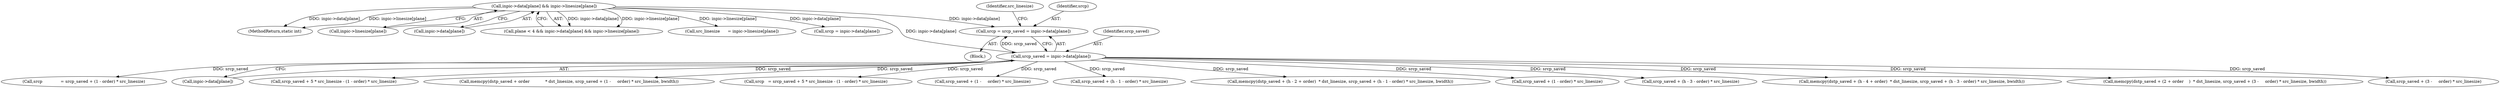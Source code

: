 digraph "0_FFmpeg_e43a0a232dbf6d3c161823c2e07c52e76227a1bc_5@pointer" {
"1000288" [label="(Call,srcp = srcp_saved = inpic->data[plane])"];
"1000290" [label="(Call,srcp_saved = inpic->data[plane])"];
"1000251" [label="(Call,inpic->data[plane] && inpic->linesize[plane])"];
"1000327" [label="(Call,srcp              = srcp_saved + (1 - order) * src_linesize)"];
"1000292" [label="(Call,inpic->data[plane])"];
"1000497" [label="(Call,srcp_saved + 5 * src_linesize - (1 - order) * src_linesize)"];
"1000370" [label="(Call,memcpy(dstp_saved + order            * dst_linesize, srcp_saved + (1 -     order) * src_linesize, bwidth))"];
"1001131" [label="(Call,srcp = inpic->data[plane])"];
"1000247" [label="(Call,plane < 4 && inpic->data[plane] && inpic->linesize[plane])"];
"1000495" [label="(Call,srcp   = srcp_saved + 5 * src_linesize - (1 - order) * src_linesize)"];
"1001159" [label="(MethodReturn,static int)"];
"1000257" [label="(Call,inpic->linesize[plane])"];
"1000252" [label="(Call,inpic->data[plane])"];
"1000291" [label="(Identifier,srcp_saved)"];
"1000297" [label="(Call,src_linesize      = inpic->linesize[plane])"];
"1000251" [label="(Call,inpic->data[plane] && inpic->linesize[plane])"];
"1000290" [label="(Call,srcp_saved = inpic->data[plane])"];
"1000289" [label="(Identifier,srcp)"];
"1000298" [label="(Identifier,src_linesize)"];
"1000264" [label="(Block,)"];
"1000376" [label="(Call,srcp_saved + (1 -     order) * src_linesize)"];
"1000410" [label="(Call,srcp_saved + (h - 1 - order) * src_linesize)"];
"1000400" [label="(Call,memcpy(dstp_saved + (h - 2 + order)  * dst_linesize, srcp_saved + (h - 1 - order) * src_linesize, bwidth))"];
"1000329" [label="(Call,srcp_saved + (1 - order) * src_linesize)"];
"1000430" [label="(Call,srcp_saved + (h - 3 - order) * src_linesize)"];
"1000288" [label="(Call,srcp = srcp_saved = inpic->data[plane])"];
"1000420" [label="(Call,memcpy(dstp_saved + (h - 4 + order)  * dst_linesize, srcp_saved + (h - 3 - order) * src_linesize, bwidth))"];
"1000384" [label="(Call,memcpy(dstp_saved + (2 + order    )  * dst_linesize, srcp_saved + (3 -     order) * src_linesize, bwidth))"];
"1000392" [label="(Call,srcp_saved + (3 -     order) * src_linesize)"];
"1000288" -> "1000264"  [label="AST: "];
"1000288" -> "1000290"  [label="CFG: "];
"1000289" -> "1000288"  [label="AST: "];
"1000290" -> "1000288"  [label="AST: "];
"1000298" -> "1000288"  [label="CFG: "];
"1000290" -> "1000288"  [label="DDG: srcp_saved"];
"1000251" -> "1000288"  [label="DDG: inpic->data[plane]"];
"1000290" -> "1000292"  [label="CFG: "];
"1000291" -> "1000290"  [label="AST: "];
"1000292" -> "1000290"  [label="AST: "];
"1000251" -> "1000290"  [label="DDG: inpic->data[plane]"];
"1000290" -> "1000327"  [label="DDG: srcp_saved"];
"1000290" -> "1000329"  [label="DDG: srcp_saved"];
"1000290" -> "1000370"  [label="DDG: srcp_saved"];
"1000290" -> "1000376"  [label="DDG: srcp_saved"];
"1000290" -> "1000384"  [label="DDG: srcp_saved"];
"1000290" -> "1000392"  [label="DDG: srcp_saved"];
"1000290" -> "1000400"  [label="DDG: srcp_saved"];
"1000290" -> "1000410"  [label="DDG: srcp_saved"];
"1000290" -> "1000420"  [label="DDG: srcp_saved"];
"1000290" -> "1000430"  [label="DDG: srcp_saved"];
"1000290" -> "1000495"  [label="DDG: srcp_saved"];
"1000290" -> "1000497"  [label="DDG: srcp_saved"];
"1000251" -> "1000247"  [label="AST: "];
"1000251" -> "1000252"  [label="CFG: "];
"1000251" -> "1000257"  [label="CFG: "];
"1000252" -> "1000251"  [label="AST: "];
"1000257" -> "1000251"  [label="AST: "];
"1000247" -> "1000251"  [label="CFG: "];
"1000251" -> "1001159"  [label="DDG: inpic->data[plane]"];
"1000251" -> "1001159"  [label="DDG: inpic->linesize[plane]"];
"1000251" -> "1000247"  [label="DDG: inpic->data[plane]"];
"1000251" -> "1000247"  [label="DDG: inpic->linesize[plane]"];
"1000251" -> "1000297"  [label="DDG: inpic->linesize[plane]"];
"1000251" -> "1001131"  [label="DDG: inpic->data[plane]"];
}

